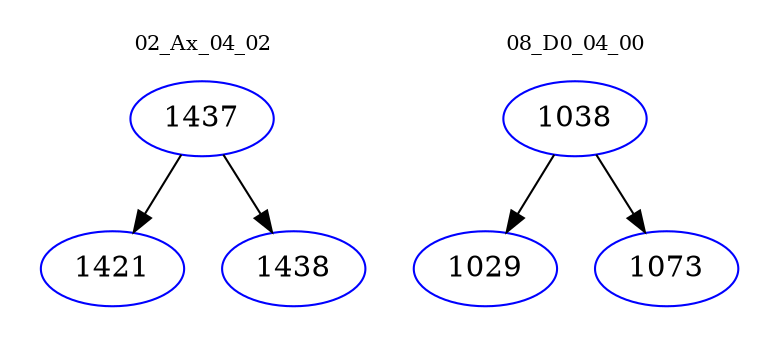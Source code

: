 digraph{
subgraph cluster_0 {
color = white
label = "02_Ax_04_02";
fontsize=10;
T0_1437 [label="1437", color="blue"]
T0_1437 -> T0_1421 [color="black"]
T0_1421 [label="1421", color="blue"]
T0_1437 -> T0_1438 [color="black"]
T0_1438 [label="1438", color="blue"]
}
subgraph cluster_1 {
color = white
label = "08_D0_04_00";
fontsize=10;
T1_1038 [label="1038", color="blue"]
T1_1038 -> T1_1029 [color="black"]
T1_1029 [label="1029", color="blue"]
T1_1038 -> T1_1073 [color="black"]
T1_1073 [label="1073", color="blue"]
}
}
